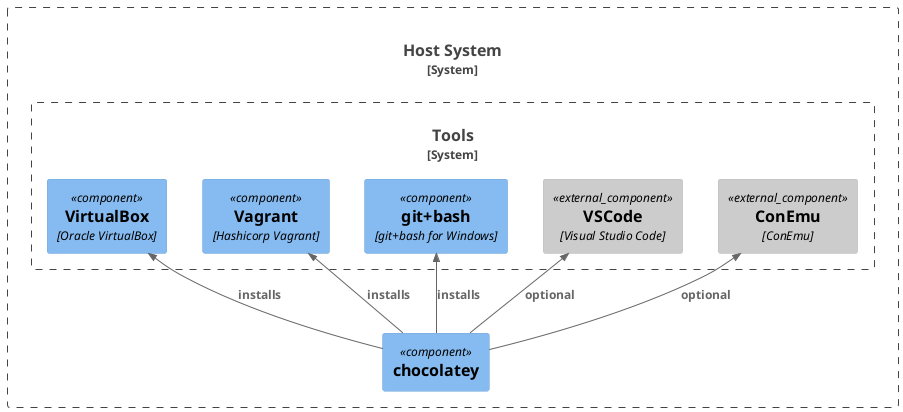 @startuml
!include <C4/C4_Component>

System_Boundary(host, "Host System", "PC/Notebook") {
  Component(chocolatey, "chocolatey", "", "")
  System_Boundary(tools, "Tools") {
    Component(gitbash, "git+bash", "git+bash for Windows")
    Component(vagrant, "Vagrant", "Hashicorp Vagrant")
    Component(virtualbox, "VirtualBox", "Oracle VirtualBox")
    Component_Ext(vscode, "VSCode", "Visual Studio Code")
    Component_Ext(conemu, "ConEmu", "ConEmu")
  }
}
Rel_U(chocolatey, conemu, "optional")
Rel_U(chocolatey, vscode, "optional")
Rel_U(chocolatey, gitbash, "installs")
Rel_U(chocolatey, vagrant, "installs")
Rel_U(chocolatey, virtualbox, "installs")
@enduml
